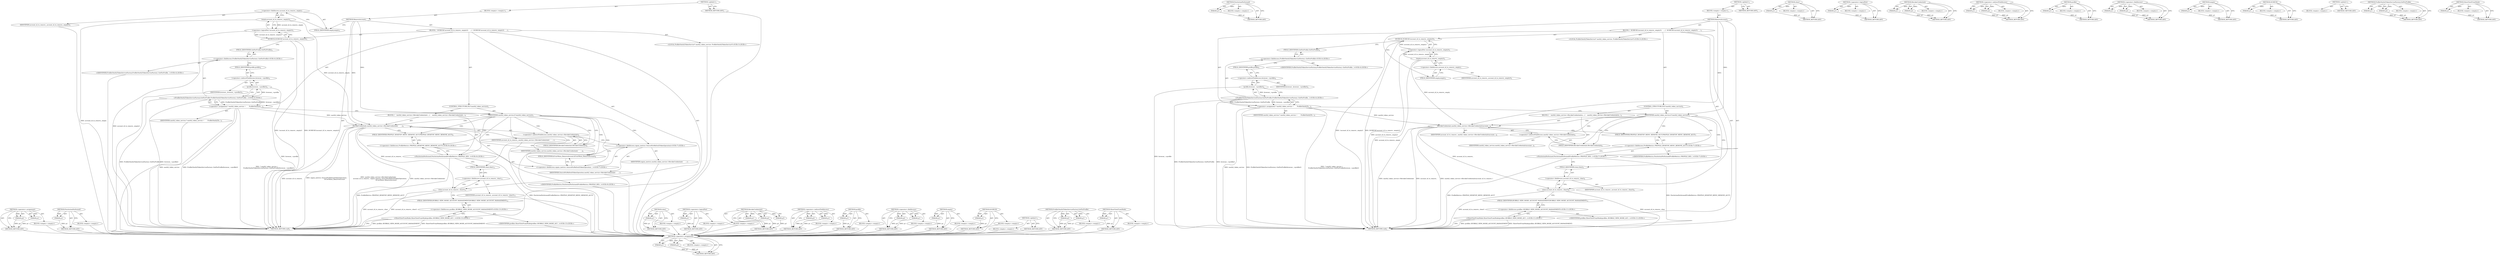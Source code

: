 digraph "ShowViewFromMode" {
vulnerable_81 [label=<(METHOD,&lt;operator&gt;.assignment)>];
vulnerable_82 [label=<(PARAM,p1)>];
vulnerable_83 [label=<(PARAM,p2)>];
vulnerable_84 [label=<(BLOCK,&lt;empty&gt;,&lt;empty&gt;)>];
vulnerable_85 [label=<(METHOD_RETURN,ANY)>];
vulnerable_105 [label=<(METHOD,PostActionPerformed)>];
vulnerable_106 [label=<(PARAM,p1)>];
vulnerable_107 [label=<(BLOCK,&lt;empty&gt;,&lt;empty&gt;)>];
vulnerable_108 [label=<(METHOD_RETURN,ANY)>];
vulnerable_6 [label=<(METHOD,&lt;global&gt;)<SUB>1</SUB>>];
vulnerable_7 [label=<(BLOCK,&lt;empty&gt;,&lt;empty&gt;)<SUB>1</SUB>>];
vulnerable_8 [label=<(METHOD,RemoveAccount)<SUB>1</SUB>>];
vulnerable_9 [label=<(BLOCK,{
  DCHECK(!account_id_to_remove_.empty());
   ...,{
  DCHECK(!account_id_to_remove_.empty());
   ...)<SUB>1</SUB>>];
vulnerable_10 [label=<(DCHECK,DCHECK(!account_id_to_remove_.empty()))<SUB>2</SUB>>];
vulnerable_11 [label=<(&lt;operator&gt;.logicalNot,!account_id_to_remove_.empty())<SUB>2</SUB>>];
vulnerable_12 [label=<(empty,account_id_to_remove_.empty())<SUB>2</SUB>>];
vulnerable_13 [label=<(&lt;operator&gt;.fieldAccess,account_id_to_remove_.empty)<SUB>2</SUB>>];
vulnerable_14 [label=<(IDENTIFIER,account_id_to_remove_,account_id_to_remove_.empty())<SUB>2</SUB>>];
vulnerable_15 [label=<(FIELD_IDENTIFIER,empty,empty)<SUB>2</SUB>>];
vulnerable_16 [label="<(LOCAL,ProfileOAuth2TokenService* oauth2_token_service: ProfileOAuth2TokenService*)<SUB>3</SUB>>"];
vulnerable_17 [label=<(&lt;operator&gt;.assignment,* oauth2_token_service =
       ProfileOAuth2To...)<SUB>3</SUB>>];
vulnerable_18 [label=<(IDENTIFIER,oauth2_token_service,* oauth2_token_service =
       ProfileOAuth2To...)<SUB>3</SUB>>];
vulnerable_19 [label="<(ProfileOAuth2TokenServiceFactory.GetForProfile,ProfileOAuth2TokenServiceFactory::GetForProfile...)<SUB>4</SUB>>"];
vulnerable_20 [label="<(&lt;operator&gt;.fieldAccess,ProfileOAuth2TokenServiceFactory::GetForProfile)<SUB>4</SUB>>"];
vulnerable_21 [label="<(IDENTIFIER,ProfileOAuth2TokenServiceFactory,ProfileOAuth2TokenServiceFactory::GetForProfile...)<SUB>4</SUB>>"];
vulnerable_22 [label=<(FIELD_IDENTIFIER,GetForProfile,GetForProfile)<SUB>4</SUB>>];
vulnerable_23 [label=<(profile,browser_-&gt;profile())<SUB>4</SUB>>];
vulnerable_24 [label=<(&lt;operator&gt;.indirectFieldAccess,browser_-&gt;profile)<SUB>4</SUB>>];
vulnerable_25 [label=<(IDENTIFIER,browser_,browser_-&gt;profile())<SUB>4</SUB>>];
vulnerable_26 [label=<(FIELD_IDENTIFIER,profile,profile)<SUB>4</SUB>>];
vulnerable_27 [label=<(CONTROL_STRUCTURE,IF,if (oauth2_token_service))<SUB>5</SUB>>];
vulnerable_28 [label=<(IDENTIFIER,oauth2_token_service,if (oauth2_token_service))<SUB>5</SUB>>];
vulnerable_29 [label=<(BLOCK,{
    oauth2_token_service-&gt;RevokeCredentials(a...,{
    oauth2_token_service-&gt;RevokeCredentials(a...)<SUB>5</SUB>>];
vulnerable_30 [label=<(RevokeCredentials,oauth2_token_service-&gt;RevokeCredentials(account...)<SUB>6</SUB>>];
vulnerable_31 [label=<(&lt;operator&gt;.indirectFieldAccess,oauth2_token_service-&gt;RevokeCredentials)<SUB>6</SUB>>];
vulnerable_32 [label=<(IDENTIFIER,oauth2_token_service,oauth2_token_service-&gt;RevokeCredentials(account...)<SUB>6</SUB>>];
vulnerable_33 [label=<(FIELD_IDENTIFIER,RevokeCredentials,RevokeCredentials)<SUB>6</SUB>>];
vulnerable_34 [label=<(IDENTIFIER,account_id_to_remove_,oauth2_token_service-&gt;RevokeCredentials(account...)<SUB>6</SUB>>];
vulnerable_35 [label="<(PostActionPerformed,PostActionPerformed(ProfileMetrics::PROFILE_DES...)<SUB>7</SUB>>"];
vulnerable_36 [label="<(&lt;operator&gt;.fieldAccess,ProfileMetrics::PROFILE_DESKTOP_MENU_REMOVE_ACCT)<SUB>7</SUB>>"];
vulnerable_37 [label="<(IDENTIFIER,ProfileMetrics,PostActionPerformed(ProfileMetrics::PROFILE_DES...)<SUB>7</SUB>>"];
vulnerable_38 [label=<(FIELD_IDENTIFIER,PROFILE_DESKTOP_MENU_REMOVE_ACCT,PROFILE_DESKTOP_MENU_REMOVE_ACCT)<SUB>7</SUB>>];
vulnerable_39 [label=<(clear,account_id_to_remove_.clear())<SUB>9</SUB>>];
vulnerable_40 [label=<(&lt;operator&gt;.fieldAccess,account_id_to_remove_.clear)<SUB>9</SUB>>];
vulnerable_41 [label=<(IDENTIFIER,account_id_to_remove_,account_id_to_remove_.clear())<SUB>9</SUB>>];
vulnerable_42 [label=<(FIELD_IDENTIFIER,clear,clear)<SUB>9</SUB>>];
vulnerable_43 [label="<(ShowViewFromMode,ShowViewFromMode(profiles::BUBBLE_VIEW_MODE_ACC...)<SUB>11</SUB>>"];
vulnerable_44 [label="<(&lt;operator&gt;.fieldAccess,profiles::BUBBLE_VIEW_MODE_ACCOUNT_MANAGEMENT)<SUB>11</SUB>>"];
vulnerable_45 [label="<(IDENTIFIER,profiles,ShowViewFromMode(profiles::BUBBLE_VIEW_MODE_ACC...)<SUB>11</SUB>>"];
vulnerable_46 [label=<(FIELD_IDENTIFIER,BUBBLE_VIEW_MODE_ACCOUNT_MANAGEMENT,BUBBLE_VIEW_MODE_ACCOUNT_MANAGEMENT)<SUB>11</SUB>>];
vulnerable_47 [label=<(METHOD_RETURN,void)<SUB>1</SUB>>];
vulnerable_49 [label=<(METHOD_RETURN,ANY)<SUB>1</SUB>>];
vulnerable_109 [label=<(METHOD,clear)>];
vulnerable_110 [label=<(PARAM,p1)>];
vulnerable_111 [label=<(BLOCK,&lt;empty&gt;,&lt;empty&gt;)>];
vulnerable_112 [label=<(METHOD_RETURN,ANY)>];
vulnerable_68 [label=<(METHOD,&lt;operator&gt;.logicalNot)>];
vulnerable_69 [label=<(PARAM,p1)>];
vulnerable_70 [label=<(BLOCK,&lt;empty&gt;,&lt;empty&gt;)>];
vulnerable_71 [label=<(METHOD_RETURN,ANY)>];
vulnerable_100 [label=<(METHOD,RevokeCredentials)>];
vulnerable_101 [label=<(PARAM,p1)>];
vulnerable_102 [label=<(PARAM,p2)>];
vulnerable_103 [label=<(BLOCK,&lt;empty&gt;,&lt;empty&gt;)>];
vulnerable_104 [label=<(METHOD_RETURN,ANY)>];
vulnerable_95 [label=<(METHOD,&lt;operator&gt;.indirectFieldAccess)>];
vulnerable_96 [label=<(PARAM,p1)>];
vulnerable_97 [label=<(PARAM,p2)>];
vulnerable_98 [label=<(BLOCK,&lt;empty&gt;,&lt;empty&gt;)>];
vulnerable_99 [label=<(METHOD_RETURN,ANY)>];
vulnerable_91 [label=<(METHOD,profile)>];
vulnerable_92 [label=<(PARAM,p1)>];
vulnerable_93 [label=<(BLOCK,&lt;empty&gt;,&lt;empty&gt;)>];
vulnerable_94 [label=<(METHOD_RETURN,ANY)>];
vulnerable_76 [label=<(METHOD,&lt;operator&gt;.fieldAccess)>];
vulnerable_77 [label=<(PARAM,p1)>];
vulnerable_78 [label=<(PARAM,p2)>];
vulnerable_79 [label=<(BLOCK,&lt;empty&gt;,&lt;empty&gt;)>];
vulnerable_80 [label=<(METHOD_RETURN,ANY)>];
vulnerable_72 [label=<(METHOD,empty)>];
vulnerable_73 [label=<(PARAM,p1)>];
vulnerable_74 [label=<(BLOCK,&lt;empty&gt;,&lt;empty&gt;)>];
vulnerable_75 [label=<(METHOD_RETURN,ANY)>];
vulnerable_64 [label=<(METHOD,DCHECK)>];
vulnerable_65 [label=<(PARAM,p1)>];
vulnerable_66 [label=<(BLOCK,&lt;empty&gt;,&lt;empty&gt;)>];
vulnerable_67 [label=<(METHOD_RETURN,ANY)>];
vulnerable_58 [label=<(METHOD,&lt;global&gt;)<SUB>1</SUB>>];
vulnerable_59 [label=<(BLOCK,&lt;empty&gt;,&lt;empty&gt;)>];
vulnerable_60 [label=<(METHOD_RETURN,ANY)>];
vulnerable_86 [label=<(METHOD,ProfileOAuth2TokenServiceFactory.GetForProfile)>];
vulnerable_87 [label=<(PARAM,p1)>];
vulnerable_88 [label=<(PARAM,p2)>];
vulnerable_89 [label=<(BLOCK,&lt;empty&gt;,&lt;empty&gt;)>];
vulnerable_90 [label=<(METHOD_RETURN,ANY)>];
vulnerable_113 [label=<(METHOD,ShowViewFromMode)>];
vulnerable_114 [label=<(PARAM,p1)>];
vulnerable_115 [label=<(BLOCK,&lt;empty&gt;,&lt;empty&gt;)>];
vulnerable_116 [label=<(METHOD_RETURN,ANY)>];
fixed_88 [label=<(METHOD,&lt;operator&gt;.assignment)>];
fixed_89 [label=<(PARAM,p1)>];
fixed_90 [label=<(PARAM,p2)>];
fixed_91 [label=<(BLOCK,&lt;empty&gt;,&lt;empty&gt;)>];
fixed_92 [label=<(METHOD_RETURN,ANY)>];
fixed_113 [label=<(METHOD,PostActionPerformed)>];
fixed_114 [label=<(PARAM,p1)>];
fixed_115 [label=<(BLOCK,&lt;empty&gt;,&lt;empty&gt;)>];
fixed_116 [label=<(METHOD_RETURN,ANY)>];
fixed_6 [label=<(METHOD,&lt;global&gt;)<SUB>1</SUB>>];
fixed_7 [label=<(BLOCK,&lt;empty&gt;,&lt;empty&gt;)<SUB>1</SUB>>];
fixed_8 [label=<(METHOD,RemoveAccount)<SUB>1</SUB>>];
fixed_9 [label=<(BLOCK,{
  DCHECK(!account_id_to_remove_.empty());
   ...,{
  DCHECK(!account_id_to_remove_.empty());
   ...)<SUB>1</SUB>>];
fixed_10 [label=<(DCHECK,DCHECK(!account_id_to_remove_.empty()))<SUB>2</SUB>>];
fixed_11 [label=<(&lt;operator&gt;.logicalNot,!account_id_to_remove_.empty())<SUB>2</SUB>>];
fixed_12 [label=<(empty,account_id_to_remove_.empty())<SUB>2</SUB>>];
fixed_13 [label=<(&lt;operator&gt;.fieldAccess,account_id_to_remove_.empty)<SUB>2</SUB>>];
fixed_14 [label=<(IDENTIFIER,account_id_to_remove_,account_id_to_remove_.empty())<SUB>2</SUB>>];
fixed_15 [label=<(FIELD_IDENTIFIER,empty,empty)<SUB>2</SUB>>];
fixed_16 [label="<(LOCAL,ProfileOAuth2TokenService* oauth2_token_service: ProfileOAuth2TokenService*)<SUB>3</SUB>>"];
fixed_17 [label=<(&lt;operator&gt;.assignment,* oauth2_token_service =
       ProfileOAuth2To...)<SUB>3</SUB>>];
fixed_18 [label=<(IDENTIFIER,oauth2_token_service,* oauth2_token_service =
       ProfileOAuth2To...)<SUB>3</SUB>>];
fixed_19 [label="<(ProfileOAuth2TokenServiceFactory.GetForProfile,ProfileOAuth2TokenServiceFactory::GetForProfile...)<SUB>4</SUB>>"];
fixed_20 [label="<(&lt;operator&gt;.fieldAccess,ProfileOAuth2TokenServiceFactory::GetForProfile)<SUB>4</SUB>>"];
fixed_21 [label="<(IDENTIFIER,ProfileOAuth2TokenServiceFactory,ProfileOAuth2TokenServiceFactory::GetForProfile...)<SUB>4</SUB>>"];
fixed_22 [label=<(FIELD_IDENTIFIER,GetForProfile,GetForProfile)<SUB>4</SUB>>];
fixed_23 [label=<(profile,browser_-&gt;profile())<SUB>4</SUB>>];
fixed_24 [label=<(&lt;operator&gt;.indirectFieldAccess,browser_-&gt;profile)<SUB>4</SUB>>];
fixed_25 [label=<(IDENTIFIER,browser_,browser_-&gt;profile())<SUB>4</SUB>>];
fixed_26 [label=<(FIELD_IDENTIFIER,profile,profile)<SUB>4</SUB>>];
fixed_27 [label=<(CONTROL_STRUCTURE,IF,if (oauth2_token_service))<SUB>5</SUB>>];
fixed_28 [label=<(IDENTIFIER,oauth2_token_service,if (oauth2_token_service))<SUB>5</SUB>>];
fixed_29 [label=<(BLOCK,{
    oauth2_token_service-&gt;RevokeCredentials(
...,{
    oauth2_token_service-&gt;RevokeCredentials(
...)<SUB>5</SUB>>];
fixed_30 [label=<(RevokeCredentials,oauth2_token_service-&gt;RevokeCredentials(
      ...)<SUB>6</SUB>>];
fixed_31 [label=<(&lt;operator&gt;.indirectFieldAccess,oauth2_token_service-&gt;RevokeCredentials)<SUB>6</SUB>>];
fixed_32 [label=<(IDENTIFIER,oauth2_token_service,oauth2_token_service-&gt;RevokeCredentials(
      ...)<SUB>6</SUB>>];
fixed_33 [label=<(FIELD_IDENTIFIER,RevokeCredentials,RevokeCredentials)<SUB>6</SUB>>];
fixed_34 [label=<(IDENTIFIER,account_id_to_remove_,oauth2_token_service-&gt;RevokeCredentials(
      ...)<SUB>7</SUB>>];
fixed_35 [label="<(&lt;operator&gt;.fieldAccess,signin_metrics::SourceForRefreshTokenOperation:...)<SUB>7</SUB>>"];
fixed_36 [label="<(&lt;operator&gt;.fieldAccess,signin_metrics::SourceForRefreshTokenOperation)<SUB>7</SUB>>"];
fixed_37 [label=<(IDENTIFIER,signin_metrics,oauth2_token_service-&gt;RevokeCredentials(
      ...)<SUB>7</SUB>>];
fixed_38 [label=<(IDENTIFIER,SourceForRefreshTokenOperation,oauth2_token_service-&gt;RevokeCredentials(
      ...)<SUB>7</SUB>>];
fixed_39 [label=<(FIELD_IDENTIFIER,kUserMenu_RemoveAccount,kUserMenu_RemoveAccount)<SUB>8</SUB>>];
fixed_40 [label="<(PostActionPerformed,PostActionPerformed(ProfileMetrics::PROFILE_DES...)<SUB>9</SUB>>"];
fixed_41 [label="<(&lt;operator&gt;.fieldAccess,ProfileMetrics::PROFILE_DESKTOP_MENU_REMOVE_ACCT)<SUB>9</SUB>>"];
fixed_42 [label="<(IDENTIFIER,ProfileMetrics,PostActionPerformed(ProfileMetrics::PROFILE_DES...)<SUB>9</SUB>>"];
fixed_43 [label=<(FIELD_IDENTIFIER,PROFILE_DESKTOP_MENU_REMOVE_ACCT,PROFILE_DESKTOP_MENU_REMOVE_ACCT)<SUB>9</SUB>>];
fixed_44 [label=<(clear,account_id_to_remove_.clear())<SUB>11</SUB>>];
fixed_45 [label=<(&lt;operator&gt;.fieldAccess,account_id_to_remove_.clear)<SUB>11</SUB>>];
fixed_46 [label=<(IDENTIFIER,account_id_to_remove_,account_id_to_remove_.clear())<SUB>11</SUB>>];
fixed_47 [label=<(FIELD_IDENTIFIER,clear,clear)<SUB>11</SUB>>];
fixed_48 [label="<(ShowViewFromMode,ShowViewFromMode(profiles::BUBBLE_VIEW_MODE_ACC...)<SUB>13</SUB>>"];
fixed_49 [label="<(&lt;operator&gt;.fieldAccess,profiles::BUBBLE_VIEW_MODE_ACCOUNT_MANAGEMENT)<SUB>13</SUB>>"];
fixed_50 [label="<(IDENTIFIER,profiles,ShowViewFromMode(profiles::BUBBLE_VIEW_MODE_ACC...)<SUB>13</SUB>>"];
fixed_51 [label=<(FIELD_IDENTIFIER,BUBBLE_VIEW_MODE_ACCOUNT_MANAGEMENT,BUBBLE_VIEW_MODE_ACCOUNT_MANAGEMENT)<SUB>13</SUB>>];
fixed_52 [label=<(METHOD_RETURN,void)<SUB>1</SUB>>];
fixed_54 [label=<(METHOD_RETURN,ANY)<SUB>1</SUB>>];
fixed_117 [label=<(METHOD,clear)>];
fixed_118 [label=<(PARAM,p1)>];
fixed_119 [label=<(BLOCK,&lt;empty&gt;,&lt;empty&gt;)>];
fixed_120 [label=<(METHOD_RETURN,ANY)>];
fixed_75 [label=<(METHOD,&lt;operator&gt;.logicalNot)>];
fixed_76 [label=<(PARAM,p1)>];
fixed_77 [label=<(BLOCK,&lt;empty&gt;,&lt;empty&gt;)>];
fixed_78 [label=<(METHOD_RETURN,ANY)>];
fixed_107 [label=<(METHOD,RevokeCredentials)>];
fixed_108 [label=<(PARAM,p1)>];
fixed_109 [label=<(PARAM,p2)>];
fixed_110 [label=<(PARAM,p3)>];
fixed_111 [label=<(BLOCK,&lt;empty&gt;,&lt;empty&gt;)>];
fixed_112 [label=<(METHOD_RETURN,ANY)>];
fixed_102 [label=<(METHOD,&lt;operator&gt;.indirectFieldAccess)>];
fixed_103 [label=<(PARAM,p1)>];
fixed_104 [label=<(PARAM,p2)>];
fixed_105 [label=<(BLOCK,&lt;empty&gt;,&lt;empty&gt;)>];
fixed_106 [label=<(METHOD_RETURN,ANY)>];
fixed_98 [label=<(METHOD,profile)>];
fixed_99 [label=<(PARAM,p1)>];
fixed_100 [label=<(BLOCK,&lt;empty&gt;,&lt;empty&gt;)>];
fixed_101 [label=<(METHOD_RETURN,ANY)>];
fixed_83 [label=<(METHOD,&lt;operator&gt;.fieldAccess)>];
fixed_84 [label=<(PARAM,p1)>];
fixed_85 [label=<(PARAM,p2)>];
fixed_86 [label=<(BLOCK,&lt;empty&gt;,&lt;empty&gt;)>];
fixed_87 [label=<(METHOD_RETURN,ANY)>];
fixed_79 [label=<(METHOD,empty)>];
fixed_80 [label=<(PARAM,p1)>];
fixed_81 [label=<(BLOCK,&lt;empty&gt;,&lt;empty&gt;)>];
fixed_82 [label=<(METHOD_RETURN,ANY)>];
fixed_71 [label=<(METHOD,DCHECK)>];
fixed_72 [label=<(PARAM,p1)>];
fixed_73 [label=<(BLOCK,&lt;empty&gt;,&lt;empty&gt;)>];
fixed_74 [label=<(METHOD_RETURN,ANY)>];
fixed_65 [label=<(METHOD,&lt;global&gt;)<SUB>1</SUB>>];
fixed_66 [label=<(BLOCK,&lt;empty&gt;,&lt;empty&gt;)>];
fixed_67 [label=<(METHOD_RETURN,ANY)>];
fixed_93 [label=<(METHOD,ProfileOAuth2TokenServiceFactory.GetForProfile)>];
fixed_94 [label=<(PARAM,p1)>];
fixed_95 [label=<(PARAM,p2)>];
fixed_96 [label=<(BLOCK,&lt;empty&gt;,&lt;empty&gt;)>];
fixed_97 [label=<(METHOD_RETURN,ANY)>];
fixed_121 [label=<(METHOD,ShowViewFromMode)>];
fixed_122 [label=<(PARAM,p1)>];
fixed_123 [label=<(BLOCK,&lt;empty&gt;,&lt;empty&gt;)>];
fixed_124 [label=<(METHOD_RETURN,ANY)>];
vulnerable_81 -> vulnerable_82  [key=0, label="AST: "];
vulnerable_81 -> vulnerable_82  [key=1, label="DDG: "];
vulnerable_81 -> vulnerable_84  [key=0, label="AST: "];
vulnerable_81 -> vulnerable_83  [key=0, label="AST: "];
vulnerable_81 -> vulnerable_83  [key=1, label="DDG: "];
vulnerable_81 -> vulnerable_85  [key=0, label="AST: "];
vulnerable_81 -> vulnerable_85  [key=1, label="CFG: "];
vulnerable_82 -> vulnerable_85  [key=0, label="DDG: p1"];
vulnerable_83 -> vulnerable_85  [key=0, label="DDG: p2"];
vulnerable_105 -> vulnerable_106  [key=0, label="AST: "];
vulnerable_105 -> vulnerable_106  [key=1, label="DDG: "];
vulnerable_105 -> vulnerable_107  [key=0, label="AST: "];
vulnerable_105 -> vulnerable_108  [key=0, label="AST: "];
vulnerable_105 -> vulnerable_108  [key=1, label="CFG: "];
vulnerable_106 -> vulnerable_108  [key=0, label="DDG: p1"];
vulnerable_6 -> vulnerable_7  [key=0, label="AST: "];
vulnerable_6 -> vulnerable_49  [key=0, label="AST: "];
vulnerable_6 -> vulnerable_49  [key=1, label="CFG: "];
vulnerable_7 -> vulnerable_8  [key=0, label="AST: "];
vulnerable_8 -> vulnerable_9  [key=0, label="AST: "];
vulnerable_8 -> vulnerable_47  [key=0, label="AST: "];
vulnerable_8 -> vulnerable_15  [key=0, label="CFG: "];
vulnerable_8 -> vulnerable_28  [key=0, label="DDG: "];
vulnerable_8 -> vulnerable_30  [key=0, label="DDG: "];
vulnerable_9 -> vulnerable_10  [key=0, label="AST: "];
vulnerable_9 -> vulnerable_16  [key=0, label="AST: "];
vulnerable_9 -> vulnerable_17  [key=0, label="AST: "];
vulnerable_9 -> vulnerable_27  [key=0, label="AST: "];
vulnerable_9 -> vulnerable_39  [key=0, label="AST: "];
vulnerable_9 -> vulnerable_43  [key=0, label="AST: "];
vulnerable_10 -> vulnerable_11  [key=0, label="AST: "];
vulnerable_10 -> vulnerable_22  [key=0, label="CFG: "];
vulnerable_10 -> vulnerable_47  [key=0, label="DDG: !account_id_to_remove_.empty()"];
vulnerable_10 -> vulnerable_47  [key=1, label="DDG: DCHECK(!account_id_to_remove_.empty())"];
vulnerable_11 -> vulnerable_12  [key=0, label="AST: "];
vulnerable_11 -> vulnerable_10  [key=0, label="CFG: "];
vulnerable_11 -> vulnerable_10  [key=1, label="DDG: account_id_to_remove_.empty()"];
vulnerable_11 -> vulnerable_47  [key=0, label="DDG: account_id_to_remove_.empty()"];
vulnerable_12 -> vulnerable_13  [key=0, label="AST: "];
vulnerable_12 -> vulnerable_11  [key=0, label="CFG: "];
vulnerable_12 -> vulnerable_11  [key=1, label="DDG: account_id_to_remove_.empty"];
vulnerable_12 -> vulnerable_47  [key=0, label="DDG: account_id_to_remove_.empty"];
vulnerable_12 -> vulnerable_30  [key=0, label="DDG: account_id_to_remove_.empty"];
vulnerable_13 -> vulnerable_14  [key=0, label="AST: "];
vulnerable_13 -> vulnerable_15  [key=0, label="AST: "];
vulnerable_13 -> vulnerable_12  [key=0, label="CFG: "];
vulnerable_15 -> vulnerable_13  [key=0, label="CFG: "];
vulnerable_17 -> vulnerable_18  [key=0, label="AST: "];
vulnerable_17 -> vulnerable_19  [key=0, label="AST: "];
vulnerable_17 -> vulnerable_28  [key=0, label="CFG: "];
vulnerable_17 -> vulnerable_47  [key=0, label="DDG: oauth2_token_service"];
vulnerable_17 -> vulnerable_47  [key=1, label="DDG: ProfileOAuth2TokenServiceFactory::GetForProfile(browser_-&gt;profile())"];
vulnerable_17 -> vulnerable_47  [key=2, label="DDG: * oauth2_token_service =
       ProfileOAuth2TokenServiceFactory::GetForProfile(browser_-&gt;profile())"];
vulnerable_17 -> vulnerable_30  [key=0, label="DDG: oauth2_token_service"];
vulnerable_19 -> vulnerable_20  [key=0, label="AST: "];
vulnerable_19 -> vulnerable_23  [key=0, label="AST: "];
vulnerable_19 -> vulnerable_17  [key=0, label="CFG: "];
vulnerable_19 -> vulnerable_17  [key=1, label="DDG: ProfileOAuth2TokenServiceFactory::GetForProfile"];
vulnerable_19 -> vulnerable_17  [key=2, label="DDG: browser_-&gt;profile()"];
vulnerable_19 -> vulnerable_47  [key=0, label="DDG: ProfileOAuth2TokenServiceFactory::GetForProfile"];
vulnerable_19 -> vulnerable_47  [key=1, label="DDG: browser_-&gt;profile()"];
vulnerable_20 -> vulnerable_21  [key=0, label="AST: "];
vulnerable_20 -> vulnerable_22  [key=0, label="AST: "];
vulnerable_20 -> vulnerable_26  [key=0, label="CFG: "];
vulnerable_22 -> vulnerable_20  [key=0, label="CFG: "];
vulnerable_23 -> vulnerable_24  [key=0, label="AST: "];
vulnerable_23 -> vulnerable_19  [key=0, label="CFG: "];
vulnerable_23 -> vulnerable_19  [key=1, label="DDG: browser_-&gt;profile"];
vulnerable_23 -> vulnerable_47  [key=0, label="DDG: browser_-&gt;profile"];
vulnerable_24 -> vulnerable_25  [key=0, label="AST: "];
vulnerable_24 -> vulnerable_26  [key=0, label="AST: "];
vulnerable_24 -> vulnerable_23  [key=0, label="CFG: "];
vulnerable_26 -> vulnerable_24  [key=0, label="CFG: "];
vulnerable_27 -> vulnerable_28  [key=0, label="AST: "];
vulnerable_27 -> vulnerable_29  [key=0, label="AST: "];
vulnerable_28 -> vulnerable_33  [key=0, label="CFG: "];
vulnerable_28 -> vulnerable_33  [key=1, label="CDG: "];
vulnerable_28 -> vulnerable_42  [key=0, label="CFG: "];
vulnerable_28 -> vulnerable_30  [key=0, label="CDG: "];
vulnerable_28 -> vulnerable_38  [key=0, label="CDG: "];
vulnerable_28 -> vulnerable_36  [key=0, label="CDG: "];
vulnerable_28 -> vulnerable_35  [key=0, label="CDG: "];
vulnerable_28 -> vulnerable_31  [key=0, label="CDG: "];
vulnerable_29 -> vulnerable_30  [key=0, label="AST: "];
vulnerable_29 -> vulnerable_35  [key=0, label="AST: "];
vulnerable_30 -> vulnerable_31  [key=0, label="AST: "];
vulnerable_30 -> vulnerable_34  [key=0, label="AST: "];
vulnerable_30 -> vulnerable_38  [key=0, label="CFG: "];
vulnerable_30 -> vulnerable_47  [key=0, label="DDG: oauth2_token_service-&gt;RevokeCredentials"];
vulnerable_30 -> vulnerable_47  [key=1, label="DDG: account_id_to_remove_"];
vulnerable_30 -> vulnerable_47  [key=2, label="DDG: oauth2_token_service-&gt;RevokeCredentials(account_id_to_remove_)"];
vulnerable_30 -> vulnerable_39  [key=0, label="DDG: account_id_to_remove_"];
vulnerable_31 -> vulnerable_32  [key=0, label="AST: "];
vulnerable_31 -> vulnerable_33  [key=0, label="AST: "];
vulnerable_31 -> vulnerable_30  [key=0, label="CFG: "];
vulnerable_33 -> vulnerable_31  [key=0, label="CFG: "];
vulnerable_35 -> vulnerable_36  [key=0, label="AST: "];
vulnerable_35 -> vulnerable_42  [key=0, label="CFG: "];
vulnerable_35 -> vulnerable_47  [key=0, label="DDG: ProfileMetrics::PROFILE_DESKTOP_MENU_REMOVE_ACCT"];
vulnerable_35 -> vulnerable_47  [key=1, label="DDG: PostActionPerformed(ProfileMetrics::PROFILE_DESKTOP_MENU_REMOVE_ACCT)"];
vulnerable_36 -> vulnerable_37  [key=0, label="AST: "];
vulnerable_36 -> vulnerable_38  [key=0, label="AST: "];
vulnerable_36 -> vulnerable_35  [key=0, label="CFG: "];
vulnerable_38 -> vulnerable_36  [key=0, label="CFG: "];
vulnerable_39 -> vulnerable_40  [key=0, label="AST: "];
vulnerable_39 -> vulnerable_46  [key=0, label="CFG: "];
vulnerable_39 -> vulnerable_47  [key=0, label="DDG: account_id_to_remove_.clear"];
vulnerable_39 -> vulnerable_47  [key=1, label="DDG: account_id_to_remove_.clear()"];
vulnerable_40 -> vulnerable_41  [key=0, label="AST: "];
vulnerable_40 -> vulnerable_42  [key=0, label="AST: "];
vulnerable_40 -> vulnerable_39  [key=0, label="CFG: "];
vulnerable_42 -> vulnerable_40  [key=0, label="CFG: "];
vulnerable_43 -> vulnerable_44  [key=0, label="AST: "];
vulnerable_43 -> vulnerable_47  [key=0, label="CFG: "];
vulnerable_43 -> vulnerable_47  [key=1, label="DDG: profiles::BUBBLE_VIEW_MODE_ACCOUNT_MANAGEMENT"];
vulnerable_43 -> vulnerable_47  [key=2, label="DDG: ShowViewFromMode(profiles::BUBBLE_VIEW_MODE_ACCOUNT_MANAGEMENT)"];
vulnerable_44 -> vulnerable_45  [key=0, label="AST: "];
vulnerable_44 -> vulnerable_46  [key=0, label="AST: "];
vulnerable_44 -> vulnerable_43  [key=0, label="CFG: "];
vulnerable_46 -> vulnerable_44  [key=0, label="CFG: "];
vulnerable_109 -> vulnerable_110  [key=0, label="AST: "];
vulnerable_109 -> vulnerable_110  [key=1, label="DDG: "];
vulnerable_109 -> vulnerable_111  [key=0, label="AST: "];
vulnerable_109 -> vulnerable_112  [key=0, label="AST: "];
vulnerable_109 -> vulnerable_112  [key=1, label="CFG: "];
vulnerable_110 -> vulnerable_112  [key=0, label="DDG: p1"];
vulnerable_68 -> vulnerable_69  [key=0, label="AST: "];
vulnerable_68 -> vulnerable_69  [key=1, label="DDG: "];
vulnerable_68 -> vulnerable_70  [key=0, label="AST: "];
vulnerable_68 -> vulnerable_71  [key=0, label="AST: "];
vulnerable_68 -> vulnerable_71  [key=1, label="CFG: "];
vulnerable_69 -> vulnerable_71  [key=0, label="DDG: p1"];
vulnerable_100 -> vulnerable_101  [key=0, label="AST: "];
vulnerable_100 -> vulnerable_101  [key=1, label="DDG: "];
vulnerable_100 -> vulnerable_103  [key=0, label="AST: "];
vulnerable_100 -> vulnerable_102  [key=0, label="AST: "];
vulnerable_100 -> vulnerable_102  [key=1, label="DDG: "];
vulnerable_100 -> vulnerable_104  [key=0, label="AST: "];
vulnerable_100 -> vulnerable_104  [key=1, label="CFG: "];
vulnerable_101 -> vulnerable_104  [key=0, label="DDG: p1"];
vulnerable_102 -> vulnerable_104  [key=0, label="DDG: p2"];
vulnerable_95 -> vulnerable_96  [key=0, label="AST: "];
vulnerable_95 -> vulnerable_96  [key=1, label="DDG: "];
vulnerable_95 -> vulnerable_98  [key=0, label="AST: "];
vulnerable_95 -> vulnerable_97  [key=0, label="AST: "];
vulnerable_95 -> vulnerable_97  [key=1, label="DDG: "];
vulnerable_95 -> vulnerable_99  [key=0, label="AST: "];
vulnerable_95 -> vulnerable_99  [key=1, label="CFG: "];
vulnerable_96 -> vulnerable_99  [key=0, label="DDG: p1"];
vulnerable_97 -> vulnerable_99  [key=0, label="DDG: p2"];
vulnerable_91 -> vulnerable_92  [key=0, label="AST: "];
vulnerable_91 -> vulnerable_92  [key=1, label="DDG: "];
vulnerable_91 -> vulnerable_93  [key=0, label="AST: "];
vulnerable_91 -> vulnerable_94  [key=0, label="AST: "];
vulnerable_91 -> vulnerable_94  [key=1, label="CFG: "];
vulnerable_92 -> vulnerable_94  [key=0, label="DDG: p1"];
vulnerable_76 -> vulnerable_77  [key=0, label="AST: "];
vulnerable_76 -> vulnerable_77  [key=1, label="DDG: "];
vulnerable_76 -> vulnerable_79  [key=0, label="AST: "];
vulnerable_76 -> vulnerable_78  [key=0, label="AST: "];
vulnerable_76 -> vulnerable_78  [key=1, label="DDG: "];
vulnerable_76 -> vulnerable_80  [key=0, label="AST: "];
vulnerable_76 -> vulnerable_80  [key=1, label="CFG: "];
vulnerable_77 -> vulnerable_80  [key=0, label="DDG: p1"];
vulnerable_78 -> vulnerable_80  [key=0, label="DDG: p2"];
vulnerable_72 -> vulnerable_73  [key=0, label="AST: "];
vulnerable_72 -> vulnerable_73  [key=1, label="DDG: "];
vulnerable_72 -> vulnerable_74  [key=0, label="AST: "];
vulnerable_72 -> vulnerable_75  [key=0, label="AST: "];
vulnerable_72 -> vulnerable_75  [key=1, label="CFG: "];
vulnerable_73 -> vulnerable_75  [key=0, label="DDG: p1"];
vulnerable_64 -> vulnerable_65  [key=0, label="AST: "];
vulnerable_64 -> vulnerable_65  [key=1, label="DDG: "];
vulnerable_64 -> vulnerable_66  [key=0, label="AST: "];
vulnerable_64 -> vulnerable_67  [key=0, label="AST: "];
vulnerable_64 -> vulnerable_67  [key=1, label="CFG: "];
vulnerable_65 -> vulnerable_67  [key=0, label="DDG: p1"];
vulnerable_58 -> vulnerable_59  [key=0, label="AST: "];
vulnerable_58 -> vulnerable_60  [key=0, label="AST: "];
vulnerable_58 -> vulnerable_60  [key=1, label="CFG: "];
vulnerable_86 -> vulnerable_87  [key=0, label="AST: "];
vulnerable_86 -> vulnerable_87  [key=1, label="DDG: "];
vulnerable_86 -> vulnerable_89  [key=0, label="AST: "];
vulnerable_86 -> vulnerable_88  [key=0, label="AST: "];
vulnerable_86 -> vulnerable_88  [key=1, label="DDG: "];
vulnerable_86 -> vulnerable_90  [key=0, label="AST: "];
vulnerable_86 -> vulnerable_90  [key=1, label="CFG: "];
vulnerable_87 -> vulnerable_90  [key=0, label="DDG: p1"];
vulnerable_88 -> vulnerable_90  [key=0, label="DDG: p2"];
vulnerable_113 -> vulnerable_114  [key=0, label="AST: "];
vulnerable_113 -> vulnerable_114  [key=1, label="DDG: "];
vulnerable_113 -> vulnerable_115  [key=0, label="AST: "];
vulnerable_113 -> vulnerable_116  [key=0, label="AST: "];
vulnerable_113 -> vulnerable_116  [key=1, label="CFG: "];
vulnerable_114 -> vulnerable_116  [key=0, label="DDG: p1"];
fixed_88 -> fixed_89  [key=0, label="AST: "];
fixed_88 -> fixed_89  [key=1, label="DDG: "];
fixed_88 -> fixed_91  [key=0, label="AST: "];
fixed_88 -> fixed_90  [key=0, label="AST: "];
fixed_88 -> fixed_90  [key=1, label="DDG: "];
fixed_88 -> fixed_92  [key=0, label="AST: "];
fixed_88 -> fixed_92  [key=1, label="CFG: "];
fixed_89 -> fixed_92  [key=0, label="DDG: p1"];
fixed_90 -> fixed_92  [key=0, label="DDG: p2"];
fixed_91 -> vulnerable_81  [key=0];
fixed_92 -> vulnerable_81  [key=0];
fixed_113 -> fixed_114  [key=0, label="AST: "];
fixed_113 -> fixed_114  [key=1, label="DDG: "];
fixed_113 -> fixed_115  [key=0, label="AST: "];
fixed_113 -> fixed_116  [key=0, label="AST: "];
fixed_113 -> fixed_116  [key=1, label="CFG: "];
fixed_114 -> fixed_116  [key=0, label="DDG: p1"];
fixed_115 -> vulnerable_81  [key=0];
fixed_116 -> vulnerable_81  [key=0];
fixed_6 -> fixed_7  [key=0, label="AST: "];
fixed_6 -> fixed_54  [key=0, label="AST: "];
fixed_6 -> fixed_54  [key=1, label="CFG: "];
fixed_7 -> fixed_8  [key=0, label="AST: "];
fixed_8 -> fixed_9  [key=0, label="AST: "];
fixed_8 -> fixed_52  [key=0, label="AST: "];
fixed_8 -> fixed_15  [key=0, label="CFG: "];
fixed_8 -> fixed_28  [key=0, label="DDG: "];
fixed_8 -> fixed_30  [key=0, label="DDG: "];
fixed_9 -> fixed_10  [key=0, label="AST: "];
fixed_9 -> fixed_16  [key=0, label="AST: "];
fixed_9 -> fixed_17  [key=0, label="AST: "];
fixed_9 -> fixed_27  [key=0, label="AST: "];
fixed_9 -> fixed_44  [key=0, label="AST: "];
fixed_9 -> fixed_48  [key=0, label="AST: "];
fixed_10 -> fixed_11  [key=0, label="AST: "];
fixed_10 -> fixed_22  [key=0, label="CFG: "];
fixed_10 -> fixed_52  [key=0, label="DDG: !account_id_to_remove_.empty()"];
fixed_10 -> fixed_52  [key=1, label="DDG: DCHECK(!account_id_to_remove_.empty())"];
fixed_11 -> fixed_12  [key=0, label="AST: "];
fixed_11 -> fixed_10  [key=0, label="CFG: "];
fixed_11 -> fixed_10  [key=1, label="DDG: account_id_to_remove_.empty()"];
fixed_11 -> fixed_52  [key=0, label="DDG: account_id_to_remove_.empty()"];
fixed_12 -> fixed_13  [key=0, label="AST: "];
fixed_12 -> fixed_11  [key=0, label="CFG: "];
fixed_12 -> fixed_11  [key=1, label="DDG: account_id_to_remove_.empty"];
fixed_12 -> fixed_52  [key=0, label="DDG: account_id_to_remove_.empty"];
fixed_12 -> fixed_30  [key=0, label="DDG: account_id_to_remove_.empty"];
fixed_13 -> fixed_14  [key=0, label="AST: "];
fixed_13 -> fixed_15  [key=0, label="AST: "];
fixed_13 -> fixed_12  [key=0, label="CFG: "];
fixed_14 -> vulnerable_81  [key=0];
fixed_15 -> fixed_13  [key=0, label="CFG: "];
fixed_16 -> vulnerable_81  [key=0];
fixed_17 -> fixed_18  [key=0, label="AST: "];
fixed_17 -> fixed_19  [key=0, label="AST: "];
fixed_17 -> fixed_28  [key=0, label="CFG: "];
fixed_17 -> fixed_52  [key=0, label="DDG: oauth2_token_service"];
fixed_17 -> fixed_52  [key=1, label="DDG: ProfileOAuth2TokenServiceFactory::GetForProfile(browser_-&gt;profile())"];
fixed_17 -> fixed_52  [key=2, label="DDG: * oauth2_token_service =
       ProfileOAuth2TokenServiceFactory::GetForProfile(browser_-&gt;profile())"];
fixed_17 -> fixed_30  [key=0, label="DDG: oauth2_token_service"];
fixed_18 -> vulnerable_81  [key=0];
fixed_19 -> fixed_20  [key=0, label="AST: "];
fixed_19 -> fixed_23  [key=0, label="AST: "];
fixed_19 -> fixed_17  [key=0, label="CFG: "];
fixed_19 -> fixed_17  [key=1, label="DDG: ProfileOAuth2TokenServiceFactory::GetForProfile"];
fixed_19 -> fixed_17  [key=2, label="DDG: browser_-&gt;profile()"];
fixed_19 -> fixed_52  [key=0, label="DDG: ProfileOAuth2TokenServiceFactory::GetForProfile"];
fixed_19 -> fixed_52  [key=1, label="DDG: browser_-&gt;profile()"];
fixed_20 -> fixed_21  [key=0, label="AST: "];
fixed_20 -> fixed_22  [key=0, label="AST: "];
fixed_20 -> fixed_26  [key=0, label="CFG: "];
fixed_21 -> vulnerable_81  [key=0];
fixed_22 -> fixed_20  [key=0, label="CFG: "];
fixed_23 -> fixed_24  [key=0, label="AST: "];
fixed_23 -> fixed_19  [key=0, label="CFG: "];
fixed_23 -> fixed_19  [key=1, label="DDG: browser_-&gt;profile"];
fixed_23 -> fixed_52  [key=0, label="DDG: browser_-&gt;profile"];
fixed_24 -> fixed_25  [key=0, label="AST: "];
fixed_24 -> fixed_26  [key=0, label="AST: "];
fixed_24 -> fixed_23  [key=0, label="CFG: "];
fixed_25 -> vulnerable_81  [key=0];
fixed_26 -> fixed_24  [key=0, label="CFG: "];
fixed_27 -> fixed_28  [key=0, label="AST: "];
fixed_27 -> fixed_29  [key=0, label="AST: "];
fixed_28 -> fixed_33  [key=0, label="CFG: "];
fixed_28 -> fixed_33  [key=1, label="CDG: "];
fixed_28 -> fixed_47  [key=0, label="CFG: "];
fixed_28 -> fixed_40  [key=0, label="CDG: "];
fixed_28 -> fixed_30  [key=0, label="CDG: "];
fixed_28 -> fixed_36  [key=0, label="CDG: "];
fixed_28 -> fixed_35  [key=0, label="CDG: "];
fixed_28 -> fixed_41  [key=0, label="CDG: "];
fixed_28 -> fixed_39  [key=0, label="CDG: "];
fixed_28 -> fixed_31  [key=0, label="CDG: "];
fixed_28 -> fixed_43  [key=0, label="CDG: "];
fixed_29 -> fixed_30  [key=0, label="AST: "];
fixed_29 -> fixed_40  [key=0, label="AST: "];
fixed_30 -> fixed_31  [key=0, label="AST: "];
fixed_30 -> fixed_34  [key=0, label="AST: "];
fixed_30 -> fixed_35  [key=0, label="AST: "];
fixed_30 -> fixed_43  [key=0, label="CFG: "];
fixed_30 -> fixed_52  [key=0, label="DDG: oauth2_token_service-&gt;RevokeCredentials"];
fixed_30 -> fixed_52  [key=1, label="DDG: account_id_to_remove_"];
fixed_30 -> fixed_52  [key=2, label="DDG: signin_metrics::SourceForRefreshTokenOperation::
                                   kUserMenu_RemoveAccount"];
fixed_30 -> fixed_52  [key=3, label="DDG: oauth2_token_service-&gt;RevokeCredentials(
        account_id_to_remove_, signin_metrics::SourceForRefreshTokenOperation::
                                   kUserMenu_RemoveAccount)"];
fixed_30 -> fixed_44  [key=0, label="DDG: account_id_to_remove_"];
fixed_31 -> fixed_32  [key=0, label="AST: "];
fixed_31 -> fixed_33  [key=0, label="AST: "];
fixed_31 -> fixed_36  [key=0, label="CFG: "];
fixed_32 -> vulnerable_81  [key=0];
fixed_33 -> fixed_31  [key=0, label="CFG: "];
fixed_34 -> vulnerable_81  [key=0];
fixed_35 -> fixed_36  [key=0, label="AST: "];
fixed_35 -> fixed_39  [key=0, label="AST: "];
fixed_35 -> fixed_30  [key=0, label="CFG: "];
fixed_36 -> fixed_37  [key=0, label="AST: "];
fixed_36 -> fixed_38  [key=0, label="AST: "];
fixed_36 -> fixed_39  [key=0, label="CFG: "];
fixed_37 -> vulnerable_81  [key=0];
fixed_38 -> vulnerable_81  [key=0];
fixed_39 -> fixed_35  [key=0, label="CFG: "];
fixed_40 -> fixed_41  [key=0, label="AST: "];
fixed_40 -> fixed_47  [key=0, label="CFG: "];
fixed_40 -> fixed_52  [key=0, label="DDG: ProfileMetrics::PROFILE_DESKTOP_MENU_REMOVE_ACCT"];
fixed_40 -> fixed_52  [key=1, label="DDG: PostActionPerformed(ProfileMetrics::PROFILE_DESKTOP_MENU_REMOVE_ACCT)"];
fixed_41 -> fixed_42  [key=0, label="AST: "];
fixed_41 -> fixed_43  [key=0, label="AST: "];
fixed_41 -> fixed_40  [key=0, label="CFG: "];
fixed_42 -> vulnerable_81  [key=0];
fixed_43 -> fixed_41  [key=0, label="CFG: "];
fixed_44 -> fixed_45  [key=0, label="AST: "];
fixed_44 -> fixed_51  [key=0, label="CFG: "];
fixed_44 -> fixed_52  [key=0, label="DDG: account_id_to_remove_.clear"];
fixed_44 -> fixed_52  [key=1, label="DDG: account_id_to_remove_.clear()"];
fixed_45 -> fixed_46  [key=0, label="AST: "];
fixed_45 -> fixed_47  [key=0, label="AST: "];
fixed_45 -> fixed_44  [key=0, label="CFG: "];
fixed_46 -> vulnerable_81  [key=0];
fixed_47 -> fixed_45  [key=0, label="CFG: "];
fixed_48 -> fixed_49  [key=0, label="AST: "];
fixed_48 -> fixed_52  [key=0, label="CFG: "];
fixed_48 -> fixed_52  [key=1, label="DDG: profiles::BUBBLE_VIEW_MODE_ACCOUNT_MANAGEMENT"];
fixed_48 -> fixed_52  [key=2, label="DDG: ShowViewFromMode(profiles::BUBBLE_VIEW_MODE_ACCOUNT_MANAGEMENT)"];
fixed_49 -> fixed_50  [key=0, label="AST: "];
fixed_49 -> fixed_51  [key=0, label="AST: "];
fixed_49 -> fixed_48  [key=0, label="CFG: "];
fixed_50 -> vulnerable_81  [key=0];
fixed_51 -> fixed_49  [key=0, label="CFG: "];
fixed_52 -> vulnerable_81  [key=0];
fixed_54 -> vulnerable_81  [key=0];
fixed_117 -> fixed_118  [key=0, label="AST: "];
fixed_117 -> fixed_118  [key=1, label="DDG: "];
fixed_117 -> fixed_119  [key=0, label="AST: "];
fixed_117 -> fixed_120  [key=0, label="AST: "];
fixed_117 -> fixed_120  [key=1, label="CFG: "];
fixed_118 -> fixed_120  [key=0, label="DDG: p1"];
fixed_119 -> vulnerable_81  [key=0];
fixed_120 -> vulnerable_81  [key=0];
fixed_75 -> fixed_76  [key=0, label="AST: "];
fixed_75 -> fixed_76  [key=1, label="DDG: "];
fixed_75 -> fixed_77  [key=0, label="AST: "];
fixed_75 -> fixed_78  [key=0, label="AST: "];
fixed_75 -> fixed_78  [key=1, label="CFG: "];
fixed_76 -> fixed_78  [key=0, label="DDG: p1"];
fixed_77 -> vulnerable_81  [key=0];
fixed_78 -> vulnerable_81  [key=0];
fixed_107 -> fixed_108  [key=0, label="AST: "];
fixed_107 -> fixed_108  [key=1, label="DDG: "];
fixed_107 -> fixed_111  [key=0, label="AST: "];
fixed_107 -> fixed_109  [key=0, label="AST: "];
fixed_107 -> fixed_109  [key=1, label="DDG: "];
fixed_107 -> fixed_112  [key=0, label="AST: "];
fixed_107 -> fixed_112  [key=1, label="CFG: "];
fixed_107 -> fixed_110  [key=0, label="AST: "];
fixed_107 -> fixed_110  [key=1, label="DDG: "];
fixed_108 -> fixed_112  [key=0, label="DDG: p1"];
fixed_109 -> fixed_112  [key=0, label="DDG: p2"];
fixed_110 -> fixed_112  [key=0, label="DDG: p3"];
fixed_111 -> vulnerable_81  [key=0];
fixed_112 -> vulnerable_81  [key=0];
fixed_102 -> fixed_103  [key=0, label="AST: "];
fixed_102 -> fixed_103  [key=1, label="DDG: "];
fixed_102 -> fixed_105  [key=0, label="AST: "];
fixed_102 -> fixed_104  [key=0, label="AST: "];
fixed_102 -> fixed_104  [key=1, label="DDG: "];
fixed_102 -> fixed_106  [key=0, label="AST: "];
fixed_102 -> fixed_106  [key=1, label="CFG: "];
fixed_103 -> fixed_106  [key=0, label="DDG: p1"];
fixed_104 -> fixed_106  [key=0, label="DDG: p2"];
fixed_105 -> vulnerable_81  [key=0];
fixed_106 -> vulnerable_81  [key=0];
fixed_98 -> fixed_99  [key=0, label="AST: "];
fixed_98 -> fixed_99  [key=1, label="DDG: "];
fixed_98 -> fixed_100  [key=0, label="AST: "];
fixed_98 -> fixed_101  [key=0, label="AST: "];
fixed_98 -> fixed_101  [key=1, label="CFG: "];
fixed_99 -> fixed_101  [key=0, label="DDG: p1"];
fixed_100 -> vulnerable_81  [key=0];
fixed_101 -> vulnerable_81  [key=0];
fixed_83 -> fixed_84  [key=0, label="AST: "];
fixed_83 -> fixed_84  [key=1, label="DDG: "];
fixed_83 -> fixed_86  [key=0, label="AST: "];
fixed_83 -> fixed_85  [key=0, label="AST: "];
fixed_83 -> fixed_85  [key=1, label="DDG: "];
fixed_83 -> fixed_87  [key=0, label="AST: "];
fixed_83 -> fixed_87  [key=1, label="CFG: "];
fixed_84 -> fixed_87  [key=0, label="DDG: p1"];
fixed_85 -> fixed_87  [key=0, label="DDG: p2"];
fixed_86 -> vulnerable_81  [key=0];
fixed_87 -> vulnerable_81  [key=0];
fixed_79 -> fixed_80  [key=0, label="AST: "];
fixed_79 -> fixed_80  [key=1, label="DDG: "];
fixed_79 -> fixed_81  [key=0, label="AST: "];
fixed_79 -> fixed_82  [key=0, label="AST: "];
fixed_79 -> fixed_82  [key=1, label="CFG: "];
fixed_80 -> fixed_82  [key=0, label="DDG: p1"];
fixed_81 -> vulnerable_81  [key=0];
fixed_82 -> vulnerable_81  [key=0];
fixed_71 -> fixed_72  [key=0, label="AST: "];
fixed_71 -> fixed_72  [key=1, label="DDG: "];
fixed_71 -> fixed_73  [key=0, label="AST: "];
fixed_71 -> fixed_74  [key=0, label="AST: "];
fixed_71 -> fixed_74  [key=1, label="CFG: "];
fixed_72 -> fixed_74  [key=0, label="DDG: p1"];
fixed_73 -> vulnerable_81  [key=0];
fixed_74 -> vulnerable_81  [key=0];
fixed_65 -> fixed_66  [key=0, label="AST: "];
fixed_65 -> fixed_67  [key=0, label="AST: "];
fixed_65 -> fixed_67  [key=1, label="CFG: "];
fixed_66 -> vulnerable_81  [key=0];
fixed_67 -> vulnerable_81  [key=0];
fixed_93 -> fixed_94  [key=0, label="AST: "];
fixed_93 -> fixed_94  [key=1, label="DDG: "];
fixed_93 -> fixed_96  [key=0, label="AST: "];
fixed_93 -> fixed_95  [key=0, label="AST: "];
fixed_93 -> fixed_95  [key=1, label="DDG: "];
fixed_93 -> fixed_97  [key=0, label="AST: "];
fixed_93 -> fixed_97  [key=1, label="CFG: "];
fixed_94 -> fixed_97  [key=0, label="DDG: p1"];
fixed_95 -> fixed_97  [key=0, label="DDG: p2"];
fixed_96 -> vulnerable_81  [key=0];
fixed_97 -> vulnerable_81  [key=0];
fixed_121 -> fixed_122  [key=0, label="AST: "];
fixed_121 -> fixed_122  [key=1, label="DDG: "];
fixed_121 -> fixed_123  [key=0, label="AST: "];
fixed_121 -> fixed_124  [key=0, label="AST: "];
fixed_121 -> fixed_124  [key=1, label="CFG: "];
fixed_122 -> fixed_124  [key=0, label="DDG: p1"];
fixed_123 -> vulnerable_81  [key=0];
fixed_124 -> vulnerable_81  [key=0];
}
